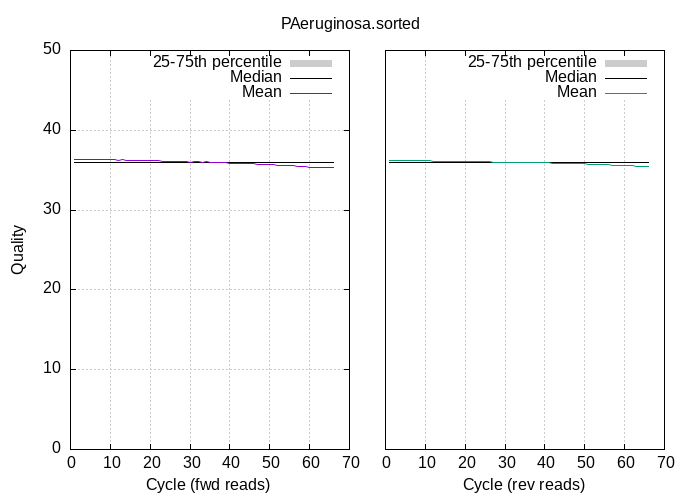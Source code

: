 
            set terminal png size 700,500 truecolor
            set output "bam_stats/quals2.png"
            set grid xtics ytics y2tics back lc rgb "#cccccc"
            set multiplot
             set rmargin 0; set lmargin 0; set tmargin 0; set bmargin 0; set origin 0.1,0.1; set size 0.4,0.8
            set yrange [0:50]
            set ylabel "Quality"
            set xlabel "Cycle (fwd reads)"
            plot '-' using 1:2:3 with filledcurve lt 1 lc rgb "#cccccc" t '25-75th percentile' , '-' using 1:2 with lines lc rgb "#000000" t 'Median', '-' using 1:2 with lines lt 1 t 'Mean'
        1	36	36
2	36	36
3	36	36
4	36	36
5	36	36
6	36	36
7	36	36
8	36	36
9	36	36
10	36	36
11	36	36
12	36	36
13	36	36
14	36	36
15	36	36
16	36	36
17	36	36
18	36	36
19	36	36
20	36	36
21	36	36
22	36	36
23	36	36
24	36	36
25	36	36
26	36	36
27	36	36
28	36	36
29	36	36
30	36	36
31	36	36
32	36	36
33	36	36
34	36	36
35	36	36
36	36	36
37	36	36
38	36	36
39	36	36
40	36	36
41	36	36
42	36	36
43	36	36
44	36	36
45	36	36
46	36	36
47	36	36
48	36	36
49	36	36
50	36	36
51	36	36
52	36	36
53	36	36
54	36	36
55	36	36
56	36	36
57	36	36
58	36	36
59	36	36
60	36	36
61	36	36
62	36	36
63	36	36
64	36	36
65	36	36
66	36	36
end
1	36
2	36
3	36
4	36
5	36
6	36
7	36
8	36
9	36
10	36
11	36
12	36
13	36
14	36
15	36
16	36
17	36
18	36
19	36
20	36
21	36
22	36
23	36
24	36
25	36
26	36
27	36
28	36
29	36
30	36
31	36
32	36
33	36
34	36
35	36
36	36
37	36
38	36
39	36
40	36
41	36
42	36
43	36
44	36
45	36
46	36
47	36
48	36
49	36
50	36
51	36
52	36
53	36
54	36
55	36
56	36
57	36
58	36
59	36
60	36
61	36
62	36
63	36
64	36
65	36
66	36
end
1	36.37
2	36.36
3	36.35
4	36.36
5	36.35
6	36.33
7	36.34
8	36.33
9	36.32
10	36.33
11	36.31
12	36.27
13	36.28
14	36.25
15	36.24
16	36.23
17	36.21
18	36.19
19	36.20
20	36.19
21	36.16
22	36.17
23	36.15
24	36.13
25	36.14
26	36.12
27	36.10
28	36.10
29	36.08
30	36.01
31	36.06
32	36.03
33	36.01
34	36.03
35	36.00
36	35.97
37	35.96
38	35.94
39	35.91
40	35.90
41	35.89
42	35.84
43	35.86
44	35.82
45	35.79
46	35.79
47	35.77
48	35.73
49	35.71
50	35.70
51	35.66
52	35.61
53	35.62
54	35.57
55	35.58
56	35.54
57	35.48
58	35.49
59	35.44
60	35.40
61	35.39
62	35.36
63	35.31
64	35.31
65	35.29
66	35.29
end

                set origin 0.55,0.1
                set size 0.4,0.8
                unset ytics
                set y2tics mirror
                set yrange [0:50]
                unset ylabel
                set xlabel "Cycle (rev reads)"
                set label "PAeruginosa.sorted" at screen 0.5,0.95 center noenhanced
                plot '-' using 1:2:3 with filledcurve lt 1 lc rgb "#cccccc" t '25-75th percentile' , '-' using 1:2 with lines lc rgb "#000000" t 'Median', '-' using 1:2 with lines lt 2 t 'Mean'
            1	36	36
2	36	36
3	36	36
4	36	36
5	36	36
6	36	36
7	36	36
8	36	36
9	36	36
10	36	36
11	36	36
12	36	36
13	36	36
14	36	36
15	36	36
16	36	36
17	36	36
18	36	36
19	36	36
20	36	36
21	36	36
22	36	36
23	36	36
24	36	36
25	36	36
26	36	36
27	36	36
28	36	36
29	36	36
30	36	36
31	36	36
32	36	36
33	36	36
34	36	36
35	36	36
36	36	36
37	36	36
38	36	36
39	36	36
40	36	36
41	36	36
42	36	36
43	36	36
44	36	36
45	36	36
46	36	36
47	36	36
48	36	36
49	36	36
50	36	36
51	36	36
52	36	36
53	36	36
54	36	36
55	36	36
56	36	36
57	36	36
58	36	36
59	36	36
60	36	36
61	36	36
62	36	36
63	36	36
64	36	36
65	36	36
66	36	36
end
1	36
2	36
3	36
4	36
5	36
6	36
7	36
8	36
9	36
10	36
11	36
12	36
13	36
14	36
15	36
16	36
17	36
18	36
19	36
20	36
21	36
22	36
23	36
24	36
25	36
26	36
27	36
28	36
29	36
30	36
31	36
32	36
33	36
34	36
35	36
36	36
37	36
38	36
39	36
40	36
41	36
42	36
43	36
44	36
45	36
46	36
47	36
48	36
49	36
50	36
51	36
52	36
53	36
54	36
55	36
56	36
57	36
58	36
59	36
60	36
61	36
62	36
63	36
64	36
65	36
66	36
end
1	36.19
2	36.17
3	36.16
4	36.18
5	36.17
6	36.18
7	36.17
8	36.16
9	36.16
10	36.16
11	36.16
12	36.14
13	36.15
14	36.14
15	36.12
16	36.13
17	36.12
18	36.11
19	36.11
20	36.11
21	36.09
22	36.09
23	36.07
24	36.05
25	36.06
26	36.04
27	36.02
28	36.01
29	36.02
30	36.00
31	36.00
32	35.99
33	35.98
34	35.97
35	35.96
36	35.95
37	35.94
38	35.93
39	35.92
40	35.91
41	35.91
42	35.88
43	35.89
44	35.86
45	35.84
46	35.84
47	35.82
48	35.80
49	35.80
50	35.78
51	35.75
52	35.75
53	35.72
54	35.69
55	35.69
56	35.67
57	35.63
58	35.61
59	35.59
60	35.58
61	35.56
62	35.55
63	35.50
64	35.48
65	35.46
66	35.43
end
